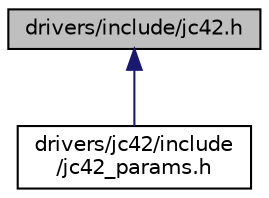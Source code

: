 digraph "drivers/include/jc42.h"
{
 // LATEX_PDF_SIZE
  edge [fontname="Helvetica",fontsize="10",labelfontname="Helvetica",labelfontsize="10"];
  node [fontname="Helvetica",fontsize="10",shape=record];
  Node1 [label="drivers/include/jc42.h",height=0.2,width=0.4,color="black", fillcolor="grey75", style="filled", fontcolor="black",tooltip="Driver for jc42 compliant temperature sensors."];
  Node1 -> Node2 [dir="back",color="midnightblue",fontsize="10",style="solid",fontname="Helvetica"];
  Node2 [label="drivers/jc42/include\l/jc42_params.h",height=0.2,width=0.4,color="black", fillcolor="white", style="filled",URL="$jc42__params_8h.html",tooltip="Default configuration for jc42."];
}
